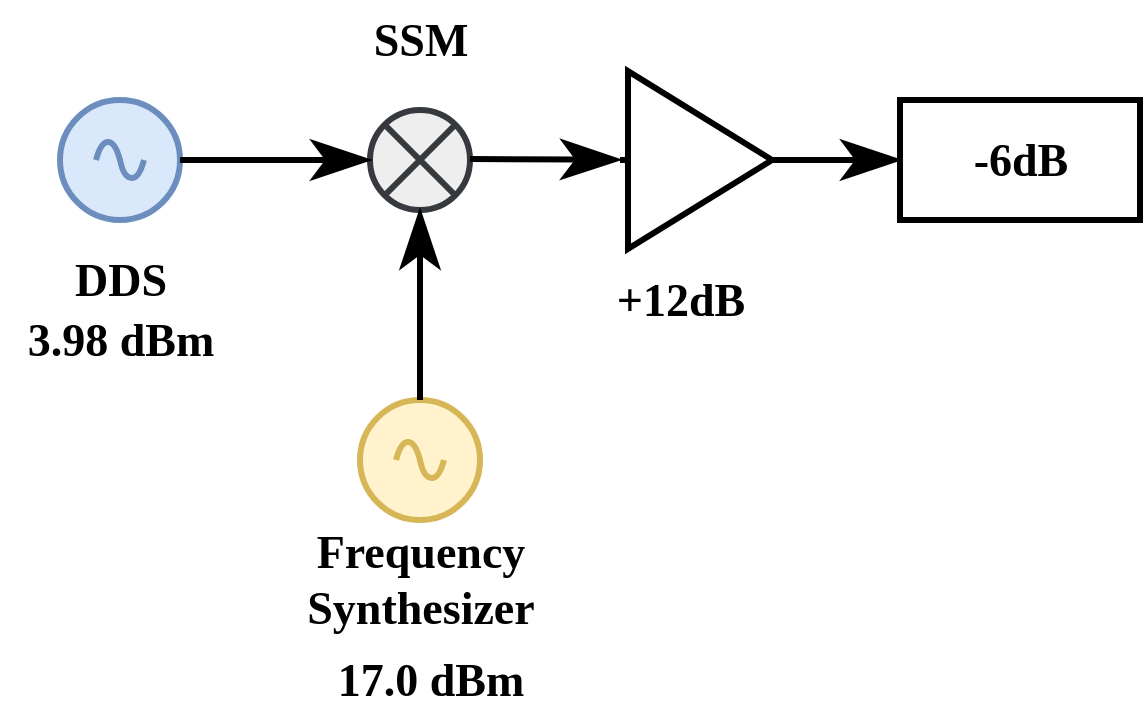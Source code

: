 <mxfile version="26.0.6">
  <diagram name="Page-1" id="9knJ2pqbwed2AeUmOM5w">
    <mxGraphModel dx="1434" dy="718" grid="1" gridSize="10" guides="1" tooltips="1" connect="1" arrows="1" fold="1" page="1" pageScale="1" pageWidth="1100" pageHeight="850" math="0" shadow="0">
      <root>
        <mxCell id="0" />
        <mxCell id="1" parent="0" />
        <mxCell id="9TDLlQAlEUStk0JPaJda-1" value="" style="pointerEvents=1;verticalLabelPosition=bottom;shadow=0;dashed=0;align=center;html=1;verticalAlign=top;shape=mxgraph.electrical.signal_sources.source;aspect=fixed;points=[[0.5,0,0],[1,0.5,0],[0.5,1,0],[0,0.5,0]];elSignalType=ac;strokeWidth=3;fillColor=#dae8fc;strokeColor=#6c8ebf;" parent="1" vertex="1">
          <mxGeometry x="100" y="210" width="60" height="60" as="geometry" />
        </mxCell>
        <mxCell id="9TDLlQAlEUStk0JPaJda-2" value="" style="pointerEvents=1;verticalLabelPosition=bottom;shadow=0;dashed=0;align=center;html=1;verticalAlign=top;shape=mxgraph.electrical.signal_sources.source;aspect=fixed;points=[[0.5,0,0],[1,0.5,0],[0.5,1,0],[0,0.5,0]];elSignalType=ac;strokeWidth=3;fillColor=#fff2cc;strokeColor=#d6b656;" parent="1" vertex="1">
          <mxGeometry x="250" y="360" width="60" height="60" as="geometry" />
        </mxCell>
        <mxCell id="9TDLlQAlEUStk0JPaJda-3" value="" style="verticalLabelPosition=bottom;shadow=0;dashed=0;align=center;html=1;verticalAlign=top;shape=mxgraph.electrical.abstract.multiplier;strokeWidth=3;fillColor=#eeeeee;strokeColor=#36393d;" parent="1" vertex="1">
          <mxGeometry x="255" y="215" width="50" height="50" as="geometry" />
        </mxCell>
        <mxCell id="9TDLlQAlEUStk0JPaJda-4" value="" style="endArrow=classicThin;html=1;strokeWidth=3;endSize=20;rounded=0;exitX=1;exitY=0.5;exitDx=0;exitDy=0;exitPerimeter=0;entryX=0;entryY=0.5;entryDx=0;entryDy=0;entryPerimeter=0;" parent="1" source="9TDLlQAlEUStk0JPaJda-1" target="9TDLlQAlEUStk0JPaJda-3" edge="1">
          <mxGeometry width="100" relative="1" as="geometry">
            <mxPoint x="360" y="400" as="sourcePoint" />
            <mxPoint x="460" y="400" as="targetPoint" />
          </mxGeometry>
        </mxCell>
        <mxCell id="9TDLlQAlEUStk0JPaJda-5" value="" style="endArrow=classicThin;html=1;strokeWidth=3;endSize=20;rounded=0;exitX=0.5;exitY=0;exitDx=0;exitDy=0;exitPerimeter=0;entryX=0.5;entryY=1;entryDx=0;entryDy=0;entryPerimeter=0;" parent="1" source="9TDLlQAlEUStk0JPaJda-2" target="9TDLlQAlEUStk0JPaJda-3" edge="1">
          <mxGeometry width="100" relative="1" as="geometry">
            <mxPoint x="170" y="250" as="sourcePoint" />
            <mxPoint x="265" y="250" as="targetPoint" />
          </mxGeometry>
        </mxCell>
        <mxCell id="9TDLlQAlEUStk0JPaJda-6" value="" style="endArrow=classicThin;html=1;strokeWidth=3;endSize=20;rounded=0;" parent="1" target="9TDLlQAlEUStk0JPaJda-7" edge="1">
          <mxGeometry width="100" relative="1" as="geometry">
            <mxPoint x="305" y="239.5" as="sourcePoint" />
            <mxPoint x="405" y="239.5" as="targetPoint" />
          </mxGeometry>
        </mxCell>
        <mxCell id="9TDLlQAlEUStk0JPaJda-7" value="" style="verticalLabelPosition=bottom;shadow=0;dashed=0;align=center;html=1;verticalAlign=top;shape=mxgraph.electrical.abstract.amplifier;strokeWidth=3;" parent="1" vertex="1">
          <mxGeometry x="380" y="195.55" width="80" height="88.89" as="geometry" />
        </mxCell>
        <mxCell id="9TDLlQAlEUStk0JPaJda-8" value="+12dB" style="text;html=1;align=center;verticalAlign=middle;resizable=0;points=[];autosize=1;strokeColor=none;fillColor=none;strokeWidth=1;fontFamily=Congenial;fontSize=23;fontStyle=1" parent="1" vertex="1">
          <mxGeometry x="370" y="290" width="80" height="40" as="geometry" />
        </mxCell>
        <mxCell id="9TDLlQAlEUStk0JPaJda-11" value="" style="endArrow=classicThin;html=1;strokeWidth=3;endSize=20;rounded=0;exitX=1;exitY=0.5;exitDx=0;exitDy=0;exitPerimeter=0;entryX=0;entryY=0.5;entryDx=0;entryDy=0;entryPerimeter=0;" parent="1" source="9TDLlQAlEUStk0JPaJda-7" target="9TDLlQAlEUStk0JPaJda-9" edge="1">
          <mxGeometry width="100" relative="1" as="geometry">
            <mxPoint x="315" y="249.5" as="sourcePoint" />
            <mxPoint x="620" y="270" as="targetPoint" />
          </mxGeometry>
        </mxCell>
        <mxCell id="9TDLlQAlEUStk0JPaJda-14" value="" style="group" parent="1" vertex="1" connectable="0">
          <mxGeometry x="520" y="210" width="120" height="60" as="geometry" />
        </mxCell>
        <mxCell id="9TDLlQAlEUStk0JPaJda-9" value="" style="verticalLabelPosition=bottom;verticalAlign=top;html=1;shape=mxgraph.basic.rect;fillColor2=none;strokeWidth=3;size=20;indent=5;" parent="9TDLlQAlEUStk0JPaJda-14" vertex="1">
          <mxGeometry width="120" height="60" as="geometry" />
        </mxCell>
        <mxCell id="9TDLlQAlEUStk0JPaJda-10" value="-6dB" style="text;html=1;align=center;verticalAlign=middle;resizable=0;points=[];autosize=1;strokeColor=none;fillColor=none;strokeWidth=1;fontFamily=Congenial;fontSize=23;fontStyle=1" parent="9TDLlQAlEUStk0JPaJda-14" vertex="1">
          <mxGeometry x="20" y="10" width="80" height="40" as="geometry" />
        </mxCell>
        <mxCell id="9TDLlQAlEUStk0JPaJda-15" value="Frequency&lt;div&gt;Synthesizer&lt;/div&gt;" style="text;html=1;align=center;verticalAlign=middle;resizable=0;points=[];autosize=1;strokeColor=none;fillColor=none;strokeWidth=1;fontFamily=Congenial;fontSize=23;fontStyle=1" parent="1" vertex="1">
          <mxGeometry x="215" y="415" width="130" height="70" as="geometry" />
        </mxCell>
        <mxCell id="9TDLlQAlEUStk0JPaJda-16" value="&lt;div&gt;DDS&lt;/div&gt;" style="text;html=1;align=center;verticalAlign=middle;resizable=0;points=[];autosize=1;strokeColor=none;fillColor=none;strokeWidth=1;fontFamily=Congenial;fontSize=23;fontStyle=1" parent="1" vertex="1">
          <mxGeometry x="95" y="280" width="70" height="40" as="geometry" />
        </mxCell>
        <mxCell id="9TDLlQAlEUStk0JPaJda-17" value="&lt;div&gt;SSM&lt;/div&gt;" style="text;html=1;align=center;verticalAlign=middle;resizable=0;points=[];autosize=1;strokeColor=none;fillColor=none;strokeWidth=1;fontFamily=Congenial;fontSize=23;fontStyle=1" parent="1" vertex="1">
          <mxGeometry x="245" y="160" width="70" height="40" as="geometry" />
        </mxCell>
        <mxCell id="nAM04V969YolYPxQZcXx-1" value="3.98 dBm" style="text;html=1;align=center;verticalAlign=middle;resizable=0;points=[];autosize=1;strokeColor=none;fillColor=none;strokeWidth=1;fontFamily=Congenial;fontSize=23;fontStyle=1" vertex="1" parent="1">
          <mxGeometry x="70" y="310" width="120" height="40" as="geometry" />
        </mxCell>
        <mxCell id="nAM04V969YolYPxQZcXx-2" value="17.0 dBm" style="text;html=1;align=center;verticalAlign=middle;resizable=0;points=[];autosize=1;strokeColor=none;fillColor=none;strokeWidth=1;fontFamily=Congenial;fontSize=23;fontStyle=1" vertex="1" parent="1">
          <mxGeometry x="225" y="480" width="120" height="40" as="geometry" />
        </mxCell>
      </root>
    </mxGraphModel>
  </diagram>
</mxfile>
